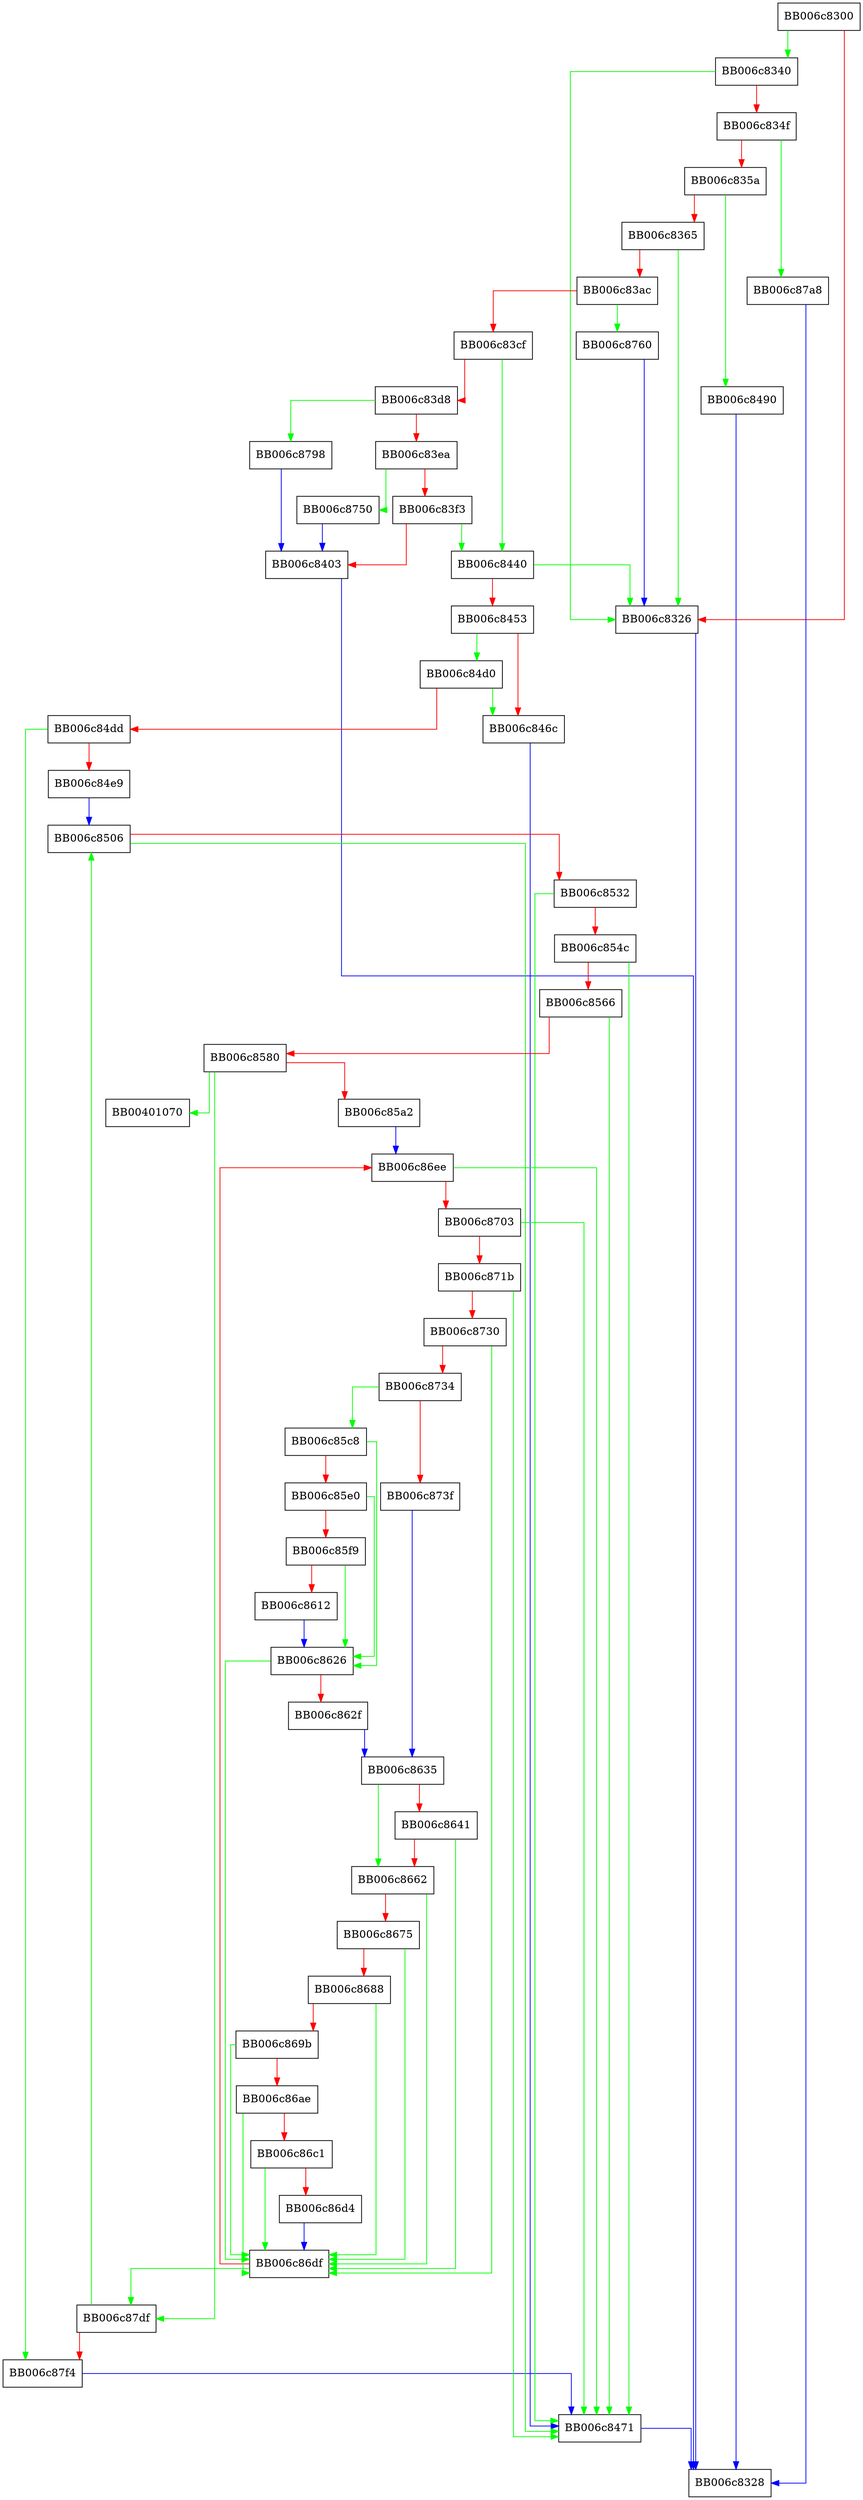 digraph kdf_pbkdf2_derive {
  node [shape="box"];
  graph [splines=ortho];
  BB006c8300 -> BB006c8340 [color="green"];
  BB006c8300 -> BB006c8326 [color="red"];
  BB006c8326 -> BB006c8328 [color="blue"];
  BB006c8340 -> BB006c8326 [color="green"];
  BB006c8340 -> BB006c834f [color="red"];
  BB006c834f -> BB006c87a8 [color="green"];
  BB006c834f -> BB006c835a [color="red"];
  BB006c835a -> BB006c8490 [color="green"];
  BB006c835a -> BB006c8365 [color="red"];
  BB006c8365 -> BB006c8326 [color="green"];
  BB006c8365 -> BB006c83ac [color="red"];
  BB006c83ac -> BB006c8760 [color="green"];
  BB006c83ac -> BB006c83cf [color="red"];
  BB006c83cf -> BB006c8440 [color="green"];
  BB006c83cf -> BB006c83d8 [color="red"];
  BB006c83d8 -> BB006c8798 [color="green"];
  BB006c83d8 -> BB006c83ea [color="red"];
  BB006c83ea -> BB006c8750 [color="green"];
  BB006c83ea -> BB006c83f3 [color="red"];
  BB006c83f3 -> BB006c8440 [color="green"];
  BB006c83f3 -> BB006c8403 [color="red"];
  BB006c8403 -> BB006c8328 [color="blue"];
  BB006c8440 -> BB006c8326 [color="green"];
  BB006c8440 -> BB006c8453 [color="red"];
  BB006c8453 -> BB006c84d0 [color="green"];
  BB006c8453 -> BB006c846c [color="red"];
  BB006c846c -> BB006c8471 [color="blue"];
  BB006c8471 -> BB006c8328 [color="blue"];
  BB006c8490 -> BB006c8328 [color="blue"];
  BB006c84d0 -> BB006c846c [color="green"];
  BB006c84d0 -> BB006c84dd [color="red"];
  BB006c84dd -> BB006c87f4 [color="green"];
  BB006c84dd -> BB006c84e9 [color="red"];
  BB006c84e9 -> BB006c8506 [color="blue"];
  BB006c8506 -> BB006c8471 [color="green"];
  BB006c8506 -> BB006c8532 [color="red"];
  BB006c8532 -> BB006c8471 [color="green"];
  BB006c8532 -> BB006c854c [color="red"];
  BB006c854c -> BB006c8471 [color="green"];
  BB006c854c -> BB006c8566 [color="red"];
  BB006c8566 -> BB006c8471 [color="green"];
  BB006c8566 -> BB006c8580 [color="red"];
  BB006c8580 -> BB00401070 [color="green"];
  BB006c8580 -> BB006c87df [color="green"];
  BB006c8580 -> BB006c85a2 [color="red"];
  BB006c85a2 -> BB006c86ee [color="blue"];
  BB006c85c8 -> BB006c8626 [color="green"];
  BB006c85c8 -> BB006c85e0 [color="red"];
  BB006c85e0 -> BB006c8626 [color="green"];
  BB006c85e0 -> BB006c85f9 [color="red"];
  BB006c85f9 -> BB006c8626 [color="green"];
  BB006c85f9 -> BB006c8612 [color="red"];
  BB006c8612 -> BB006c8626 [color="blue"];
  BB006c8626 -> BB006c86df [color="green"];
  BB006c8626 -> BB006c862f [color="red"];
  BB006c862f -> BB006c8635 [color="blue"];
  BB006c8635 -> BB006c8662 [color="green"];
  BB006c8635 -> BB006c8641 [color="red"];
  BB006c8641 -> BB006c86df [color="green"];
  BB006c8641 -> BB006c8662 [color="red"];
  BB006c8662 -> BB006c86df [color="green"];
  BB006c8662 -> BB006c8675 [color="red"];
  BB006c8675 -> BB006c86df [color="green"];
  BB006c8675 -> BB006c8688 [color="red"];
  BB006c8688 -> BB006c86df [color="green"];
  BB006c8688 -> BB006c869b [color="red"];
  BB006c869b -> BB006c86df [color="green"];
  BB006c869b -> BB006c86ae [color="red"];
  BB006c86ae -> BB006c86df [color="green"];
  BB006c86ae -> BB006c86c1 [color="red"];
  BB006c86c1 -> BB006c86df [color="green"];
  BB006c86c1 -> BB006c86d4 [color="red"];
  BB006c86d4 -> BB006c86df [color="blue"];
  BB006c86df -> BB006c87df [color="green"];
  BB006c86df -> BB006c86ee [color="red"];
  BB006c86ee -> BB006c8471 [color="green"];
  BB006c86ee -> BB006c8703 [color="red"];
  BB006c8703 -> BB006c8471 [color="green"];
  BB006c8703 -> BB006c871b [color="red"];
  BB006c871b -> BB006c8471 [color="green"];
  BB006c871b -> BB006c8730 [color="red"];
  BB006c8730 -> BB006c86df [color="green"];
  BB006c8730 -> BB006c8734 [color="red"];
  BB006c8734 -> BB006c85c8 [color="green"];
  BB006c8734 -> BB006c873f [color="red"];
  BB006c873f -> BB006c8635 [color="blue"];
  BB006c8750 -> BB006c8403 [color="blue"];
  BB006c8760 -> BB006c8326 [color="blue"];
  BB006c8798 -> BB006c8403 [color="blue"];
  BB006c87a8 -> BB006c8328 [color="blue"];
  BB006c87df -> BB006c8506 [color="green"];
  BB006c87df -> BB006c87f4 [color="red"];
  BB006c87f4 -> BB006c8471 [color="blue"];
}